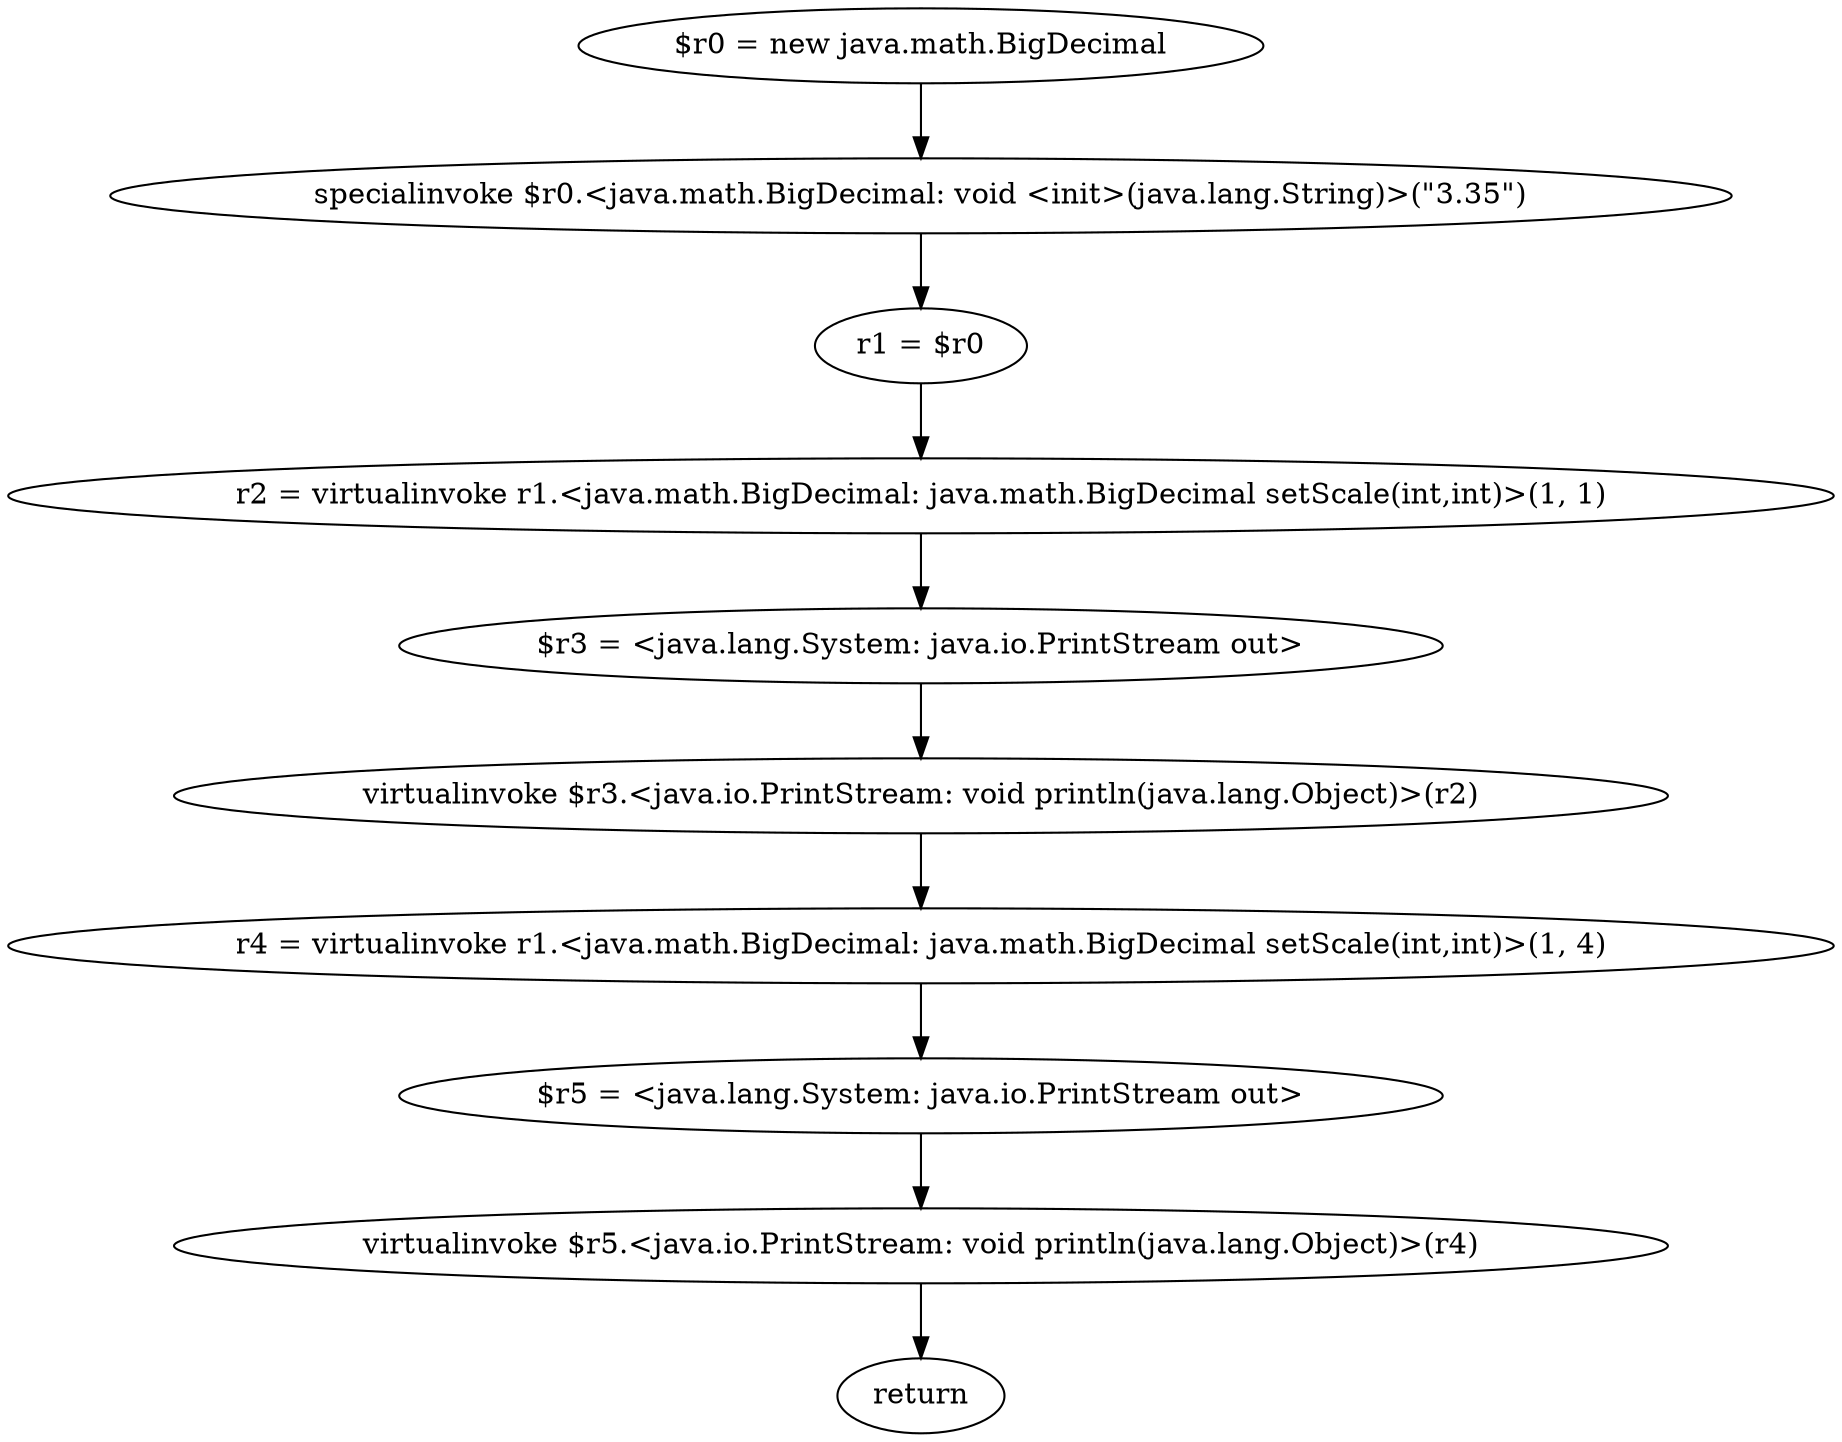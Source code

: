 digraph "unitGraph" {
    "$r0 = new java.math.BigDecimal"
    "specialinvoke $r0.<java.math.BigDecimal: void <init>(java.lang.String)>(\"3.35\")"
    "r1 = $r0"
    "r2 = virtualinvoke r1.<java.math.BigDecimal: java.math.BigDecimal setScale(int,int)>(1, 1)"
    "$r3 = <java.lang.System: java.io.PrintStream out>"
    "virtualinvoke $r3.<java.io.PrintStream: void println(java.lang.Object)>(r2)"
    "r4 = virtualinvoke r1.<java.math.BigDecimal: java.math.BigDecimal setScale(int,int)>(1, 4)"
    "$r5 = <java.lang.System: java.io.PrintStream out>"
    "virtualinvoke $r5.<java.io.PrintStream: void println(java.lang.Object)>(r4)"
    "return"
    "$r0 = new java.math.BigDecimal"->"specialinvoke $r0.<java.math.BigDecimal: void <init>(java.lang.String)>(\"3.35\")";
    "specialinvoke $r0.<java.math.BigDecimal: void <init>(java.lang.String)>(\"3.35\")"->"r1 = $r0";
    "r1 = $r0"->"r2 = virtualinvoke r1.<java.math.BigDecimal: java.math.BigDecimal setScale(int,int)>(1, 1)";
    "r2 = virtualinvoke r1.<java.math.BigDecimal: java.math.BigDecimal setScale(int,int)>(1, 1)"->"$r3 = <java.lang.System: java.io.PrintStream out>";
    "$r3 = <java.lang.System: java.io.PrintStream out>"->"virtualinvoke $r3.<java.io.PrintStream: void println(java.lang.Object)>(r2)";
    "virtualinvoke $r3.<java.io.PrintStream: void println(java.lang.Object)>(r2)"->"r4 = virtualinvoke r1.<java.math.BigDecimal: java.math.BigDecimal setScale(int,int)>(1, 4)";
    "r4 = virtualinvoke r1.<java.math.BigDecimal: java.math.BigDecimal setScale(int,int)>(1, 4)"->"$r5 = <java.lang.System: java.io.PrintStream out>";
    "$r5 = <java.lang.System: java.io.PrintStream out>"->"virtualinvoke $r5.<java.io.PrintStream: void println(java.lang.Object)>(r4)";
    "virtualinvoke $r5.<java.io.PrintStream: void println(java.lang.Object)>(r4)"->"return";
}
